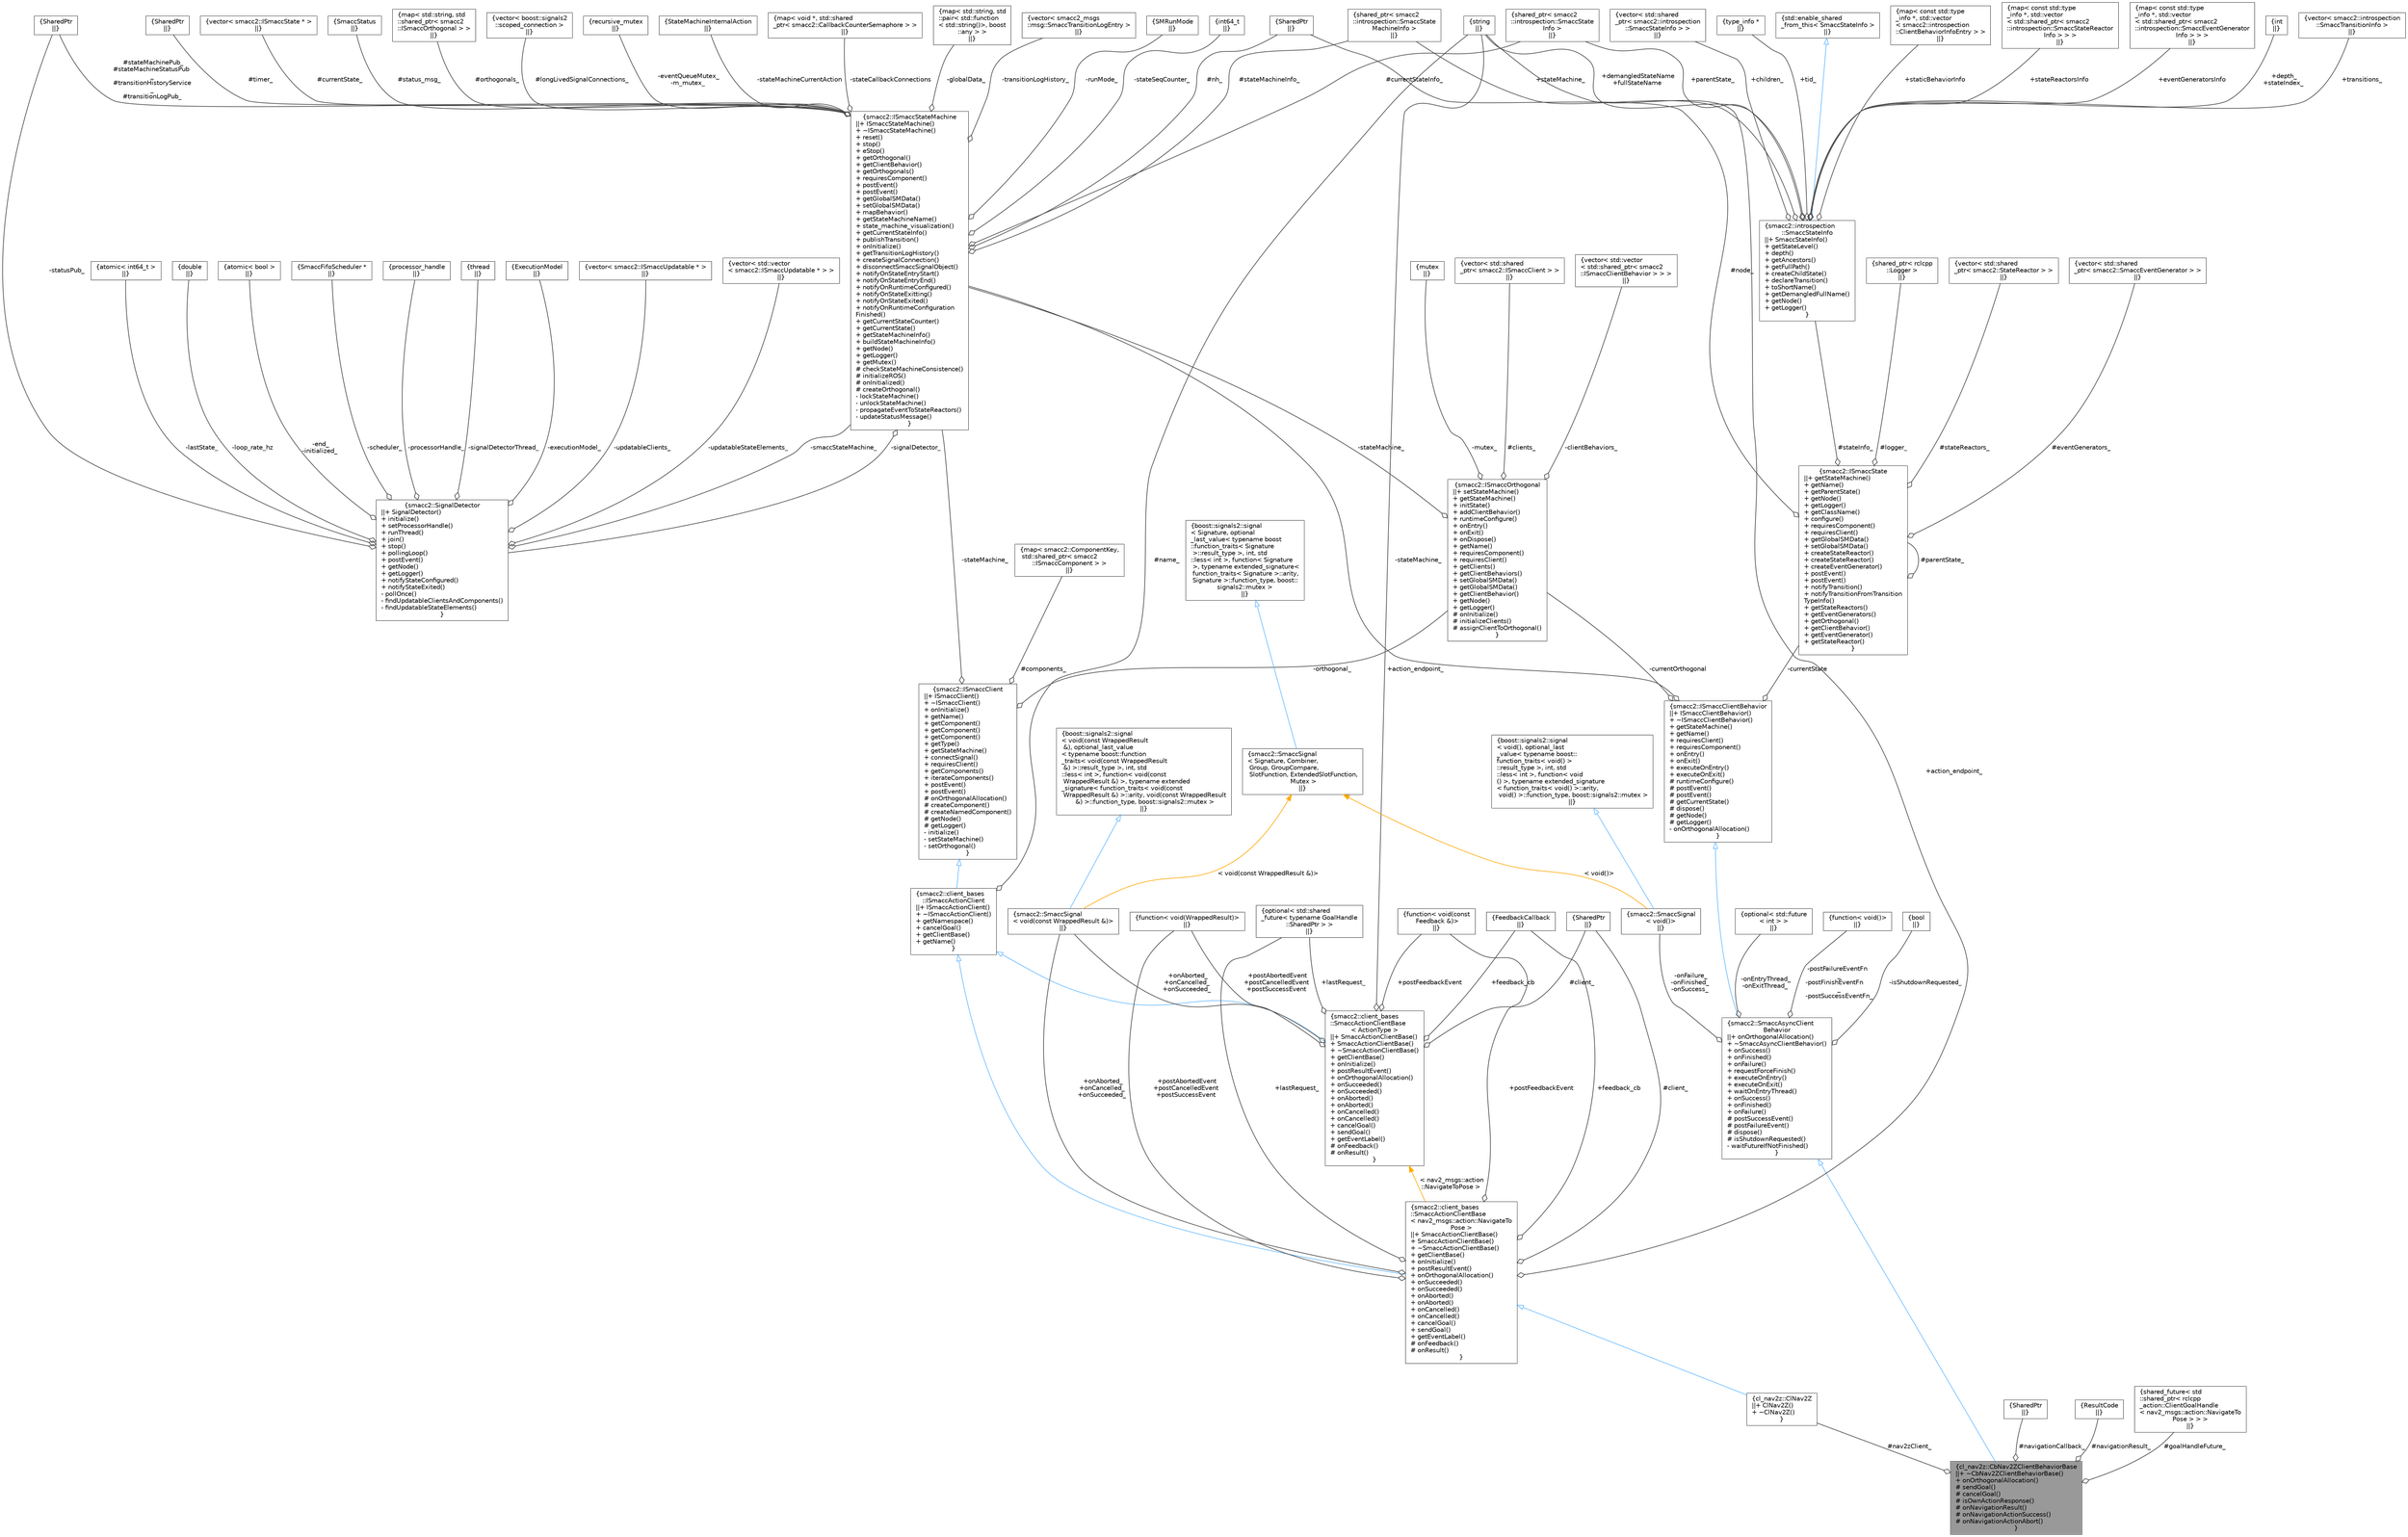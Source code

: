 digraph "cl_nav2z::CbNav2ZClientBehaviorBase"
{
 // LATEX_PDF_SIZE
  bgcolor="transparent";
  edge [fontname=Helvetica,fontsize=10,labelfontname=Helvetica,labelfontsize=10];
  node [fontname=Helvetica,fontsize=10,shape=box,height=0.2,width=0.4];
  Node1 [label="{cl_nav2z::CbNav2ZClientBehaviorBase\n||+ ~CbNav2ZClientBehaviorBase()\l+ onOrthogonalAllocation()\l# sendGoal()\l# cancelGoal()\l# isOwnActionResponse()\l# onNavigationResult()\l# onNavigationActionSuccess()\l# onNavigationActionAbort()\l}",height=0.2,width=0.4,color="gray40", fillcolor="grey60", style="filled", fontcolor="black",tooltip=" "];
  Node2 -> Node1 [dir="back",color="steelblue1",style="solid",arrowtail="onormal"];
  Node2 [label="{smacc2::SmaccAsyncClient\lBehavior\n||+ onOrthogonalAllocation()\l+ ~SmaccAsyncClientBehavior()\l+ onSuccess()\l+ onFinished()\l+ onFailure()\l+ requestForceFinish()\l+ executeOnEntry()\l+ executeOnExit()\l+ waitOnEntryThread()\l+ onSuccess()\l+ onFinished()\l+ onFailure()\l# postSuccessEvent()\l# postFailureEvent()\l# dispose()\l# isShutdownRequested()\l- waitFutureIfNotFinished()\l}",height=0.2,width=0.4,color="gray40", fillcolor="white", style="filled",URL="$classsmacc2_1_1SmaccAsyncClientBehavior.html",tooltip=" "];
  Node3 -> Node2 [dir="back",color="steelblue1",style="solid",arrowtail="onormal"];
  Node3 [label="{smacc2::ISmaccClientBehavior\n||+ ISmaccClientBehavior()\l+ ~ISmaccClientBehavior()\l+ getStateMachine()\l+ getName()\l+ requiresClient()\l+ requiresComponent()\l+ onEntry()\l+ onExit()\l+ executeOnEntry()\l+ executeOnExit()\l# runtimeConfigure()\l# postEvent()\l# postEvent()\l# getCurrentState()\l# dispose()\l# getNode()\l# getLogger()\l- onOrthogonalAllocation()\l}",height=0.2,width=0.4,color="gray40", fillcolor="white", style="filled",URL="$classsmacc2_1_1ISmaccClientBehavior.html",tooltip=" "];
  Node4 -> Node3 [color="grey25",style="solid",label=" -stateMachine_" ,arrowhead="odiamond"];
  Node4 [label="{smacc2::ISmaccStateMachine\n||+ ISmaccStateMachine()\l+ ~ISmaccStateMachine()\l+ reset()\l+ stop()\l+ eStop()\l+ getOrthogonal()\l+ getClientBehavior()\l+ getOrthogonals()\l+ requiresComponent()\l+ postEvent()\l+ postEvent()\l+ getGlobalSMData()\l+ setGlobalSMData()\l+ mapBehavior()\l+ getStateMachineName()\l+ state_machine_visualization()\l+ getCurrentStateInfo()\l+ publishTransition()\l+ onInitialize()\l+ getTransitionLogHistory()\l+ createSignalConnection()\l+ disconnectSmaccSignalObject()\l+ notifyOnStateEntryStart()\l+ notifyOnStateEntryEnd()\l+ notifyOnRuntimeConfigured()\l+ notifyOnStateExitting()\l+ notifyOnStateExited()\l+ notifyOnRuntimeConfiguration\lFinished()\l+ getCurrentStateCounter()\l+ getCurrentState()\l+ getStateMachineInfo()\l+ buildStateMachineInfo()\l+ getNode()\l+ getLogger()\l+ getMutex()\l# checkStateMachineConsistence()\l# initializeROS()\l# onInitialized()\l# createOrthogonal()\l- lockStateMachine()\l- unlockStateMachine()\l- propagateEventToStateReactors()\l- updateStatusMessage()\l}",height=0.2,width=0.4,color="gray40", fillcolor="white", style="filled",URL="$classsmacc2_1_1ISmaccStateMachine.html",tooltip=" "];
  Node5 -> Node4 [color="grey25",style="solid",label=" #nh_" ,arrowhead="odiamond"];
  Node5 [label="{SharedPtr\n||}",height=0.2,width=0.4,color="gray40", fillcolor="white", style="filled",tooltip=" "];
  Node6 -> Node4 [color="grey25",style="solid",label=" #timer_" ,arrowhead="odiamond"];
  Node6 [label="{SharedPtr\n||}",height=0.2,width=0.4,color="gray40", fillcolor="white", style="filled",tooltip=" "];
  Node7 -> Node4 [color="grey25",style="solid",label=" #stateMachinePub_\n#stateMachineStatusPub\l_\n#transitionHistoryService\l_\n#transitionLogPub_" ,arrowhead="odiamond"];
  Node7 [label="{SharedPtr\n||}",height=0.2,width=0.4,color="gray40", fillcolor="white", style="filled",tooltip=" "];
  Node8 -> Node4 [color="grey25",style="solid",label=" #currentState_" ,arrowhead="odiamond"];
  Node8 [label="{vector\< smacc2::ISmaccState * \>\n||}",height=0.2,width=0.4,color="gray40", fillcolor="white", style="filled",tooltip=" "];
  Node9 -> Node4 [color="grey25",style="solid",label=" #currentStateInfo_" ,arrowhead="odiamond"];
  Node9 [label="{shared_ptr\< smacc2\l::introspection::SmaccState\lInfo \>\n||}",height=0.2,width=0.4,color="gray40", fillcolor="white", style="filled",tooltip=" "];
  Node10 -> Node4 [color="grey25",style="solid",label=" #status_msg_" ,arrowhead="odiamond"];
  Node10 [label="{SmaccStatus\n||}",height=0.2,width=0.4,color="gray40", fillcolor="white", style="filled",tooltip=" "];
  Node11 -> Node4 [color="grey25",style="solid",label=" #orthogonals_" ,arrowhead="odiamond"];
  Node11 [label="{map\< std::string, std\l::shared_ptr\< smacc2\l::ISmaccOrthogonal \> \>\n||}",height=0.2,width=0.4,color="gray40", fillcolor="white", style="filled",tooltip=" "];
  Node12 -> Node4 [color="grey25",style="solid",label=" #longLivedSignalConnections_" ,arrowhead="odiamond"];
  Node12 [label="{vector\< boost::signals2\l::scoped_connection \>\n||}",height=0.2,width=0.4,color="gray40", fillcolor="white", style="filled",tooltip=" "];
  Node13 -> Node4 [color="grey25",style="solid",label=" #stateMachineInfo_" ,arrowhead="odiamond"];
  Node13 [label="{shared_ptr\< smacc2\l::introspection::SmaccState\lMachineInfo \>\n||}",height=0.2,width=0.4,color="gray40", fillcolor="white", style="filled",tooltip=" "];
  Node14 -> Node4 [color="grey25",style="solid",label=" -eventQueueMutex_\n-m_mutex_" ,arrowhead="odiamond"];
  Node14 [label="{recursive_mutex\n||}",height=0.2,width=0.4,color="gray40", fillcolor="white", style="filled",tooltip=" "];
  Node15 -> Node4 [color="grey25",style="solid",label=" -stateMachineCurrentAction" ,arrowhead="odiamond"];
  Node15 [label="{StateMachineInternalAction\n||}",height=0.2,width=0.4,color="gray40", fillcolor="white", style="filled",tooltip=" "];
  Node16 -> Node4 [color="grey25",style="solid",label=" -stateCallbackConnections" ,arrowhead="odiamond"];
  Node16 [label="{map\< void *, std::shared\l_ptr\< smacc2::CallbackCounterSemaphore \> \>\n||}",height=0.2,width=0.4,color="gray40", fillcolor="white", style="filled",tooltip=" "];
  Node17 -> Node4 [color="grey25",style="solid",label=" -globalData_" ,arrowhead="odiamond"];
  Node17 [label="{map\< std::string, std\l::pair\< std::function\l\< std::string()\>, boost\l::any \> \>\n||}",height=0.2,width=0.4,color="gray40", fillcolor="white", style="filled",tooltip=" "];
  Node18 -> Node4 [color="grey25",style="solid",label=" -transitionLogHistory_" ,arrowhead="odiamond"];
  Node18 [label="{vector\< smacc2_msgs\l::msg::SmaccTransitionLogEntry \>\n||}",height=0.2,width=0.4,color="gray40", fillcolor="white", style="filled",tooltip=" "];
  Node19 -> Node4 [color="grey25",style="solid",label=" -runMode_" ,arrowhead="odiamond"];
  Node19 [label="{SMRunMode\n||}",height=0.2,width=0.4,color="gray40", fillcolor="white", style="filled",tooltip=" "];
  Node20 -> Node4 [color="grey25",style="solid",label=" -signalDetector_" ,arrowhead="odiamond"];
  Node20 [label="{smacc2::SignalDetector\n||+ SignalDetector()\l+ initialize()\l+ setProcessorHandle()\l+ runThread()\l+ join()\l+ stop()\l+ pollingLoop()\l+ postEvent()\l+ getNode()\l+ getLogger()\l+ notifyStateConfigured()\l+ notifyStateExited()\l- pollOnce()\l- findUpdatableClientsAndComponents()\l- findUpdatableStateElements()\l}",height=0.2,width=0.4,color="gray40", fillcolor="white", style="filled",URL="$classsmacc2_1_1SignalDetector.html",tooltip=" "];
  Node4 -> Node20 [color="grey25",style="solid",label=" -smaccStateMachine_" ,arrowhead="odiamond"];
  Node21 -> Node20 [color="grey25",style="solid",label=" -updatableClients_" ,arrowhead="odiamond"];
  Node21 [label="{vector\< smacc2::ISmaccUpdatable * \>\n||}",height=0.2,width=0.4,color="gray40", fillcolor="white", style="filled",tooltip=" "];
  Node22 -> Node20 [color="grey25",style="solid",label=" -updatableStateElements_" ,arrowhead="odiamond"];
  Node22 [label="{vector\< std::vector\l\< smacc2::ISmaccUpdatable * \> \>\n||}",height=0.2,width=0.4,color="gray40", fillcolor="white", style="filled",tooltip=" "];
  Node23 -> Node20 [color="grey25",style="solid",label=" -lastState_" ,arrowhead="odiamond"];
  Node23 [label="{atomic\< int64_t \>\n||}",height=0.2,width=0.4,color="gray40", fillcolor="white", style="filled",tooltip=" "];
  Node24 -> Node20 [color="grey25",style="solid",label=" -loop_rate_hz" ,arrowhead="odiamond"];
  Node24 [label="{double\n||}",height=0.2,width=0.4,color="gray40", fillcolor="white", style="filled",tooltip=" "];
  Node25 -> Node20 [color="grey25",style="solid",label=" -end_\n-initialized_" ,arrowhead="odiamond"];
  Node25 [label="{atomic\< bool \>\n||}",height=0.2,width=0.4,color="gray40", fillcolor="white", style="filled",tooltip=" "];
  Node7 -> Node20 [color="grey25",style="solid",label=" -statusPub_" ,arrowhead="odiamond"];
  Node26 -> Node20 [color="grey25",style="solid",label=" -scheduler_" ,arrowhead="odiamond"];
  Node26 [label="{SmaccFifoScheduler *\n||}",height=0.2,width=0.4,color="gray40", fillcolor="white", style="filled",tooltip=" "];
  Node27 -> Node20 [color="grey25",style="solid",label=" -processorHandle_" ,arrowhead="odiamond"];
  Node27 [label="{processor_handle\n||}",height=0.2,width=0.4,color="gray40", fillcolor="white", style="filled",tooltip=" "];
  Node28 -> Node20 [color="grey25",style="solid",label=" -signalDetectorThread_" ,arrowhead="odiamond"];
  Node28 [label="{thread\n||}",height=0.2,width=0.4,color="gray40", fillcolor="white", style="filled",tooltip=" "];
  Node29 -> Node20 [color="grey25",style="solid",label=" -executionModel_" ,arrowhead="odiamond"];
  Node29 [label="{ExecutionModel\n||}",height=0.2,width=0.4,color="gray40", fillcolor="white", style="filled",tooltip=" "];
  Node30 -> Node4 [color="grey25",style="solid",label=" -stateSeqCounter_" ,arrowhead="odiamond"];
  Node30 [label="{int64_t\n||}",height=0.2,width=0.4,color="gray40", fillcolor="white", style="filled",tooltip=" "];
  Node31 -> Node3 [color="grey25",style="solid",label=" -currentState" ,arrowhead="odiamond"];
  Node31 [label="{smacc2::ISmaccState\n||+ getStateMachine()\l+ getName()\l+ getParentState()\l+ getNode()\l+ getLogger()\l+ getClassName()\l+ configure()\l+ requiresComponent()\l+ requiresClient()\l+ getGlobalSMData()\l+ setGlobalSMData()\l+ createStateReactor()\l+ createStateReactor()\l+ createEventGenerator()\l+ postEvent()\l+ postEvent()\l+ notifyTransition()\l+ notifyTransitionFromTransition\lTypeInfo()\l+ getStateReactors()\l+ getEventGenerators()\l+ getOrthogonal()\l+ getClientBehavior()\l+ getEventGenerator()\l+ getStateReactor()\l}",height=0.2,width=0.4,color="gray40", fillcolor="white", style="filled",URL="$classsmacc2_1_1ISmaccState.html",tooltip=" "];
  Node5 -> Node31 [color="grey25",style="solid",label=" #node_" ,arrowhead="odiamond"];
  Node32 -> Node31 [color="grey25",style="solid",label=" #logger_" ,arrowhead="odiamond"];
  Node32 [label="{shared_ptr\< rclcpp\l::Logger \>\n||}",height=0.2,width=0.4,color="gray40", fillcolor="white", style="filled",tooltip=" "];
  Node33 -> Node31 [color="grey25",style="solid",label=" #stateReactors_" ,arrowhead="odiamond"];
  Node33 [label="{vector\< std::shared\l_ptr\< smacc2::StateReactor \> \>\n||}",height=0.2,width=0.4,color="gray40", fillcolor="white", style="filled",tooltip=" "];
  Node34 -> Node31 [color="grey25",style="solid",label=" #eventGenerators_" ,arrowhead="odiamond"];
  Node34 [label="{vector\< std::shared\l_ptr\< smacc2::SmaccEventGenerator \> \>\n||}",height=0.2,width=0.4,color="gray40", fillcolor="white", style="filled",tooltip=" "];
  Node31 -> Node31 [color="grey25",style="solid",label=" #parentState_" ,arrowhead="odiamond"];
  Node35 -> Node31 [color="grey25",style="solid",label=" #stateInfo_" ,arrowhead="odiamond"];
  Node35 [label="{smacc2::introspection\l::SmaccStateInfo\n||+ SmaccStateInfo()\l+ getStateLevel()\l+ depth()\l+ getAncestors()\l+ getFullPath()\l+ createChildState()\l+ declareTransition()\l+ toShortName()\l+ getDemangledFullName()\l+ getNode()\l+ getLogger()\l}",height=0.2,width=0.4,color="gray40", fillcolor="white", style="filled",URL="$classsmacc2_1_1introspection_1_1SmaccStateInfo.html",tooltip=" "];
  Node36 -> Node35 [dir="back",color="steelblue1",style="solid",arrowtail="onormal"];
  Node36 [label="{std::enable_shared\l_from_this\< SmaccStateInfo \>\n||}",height=0.2,width=0.4,color="gray40", fillcolor="white", style="filled",tooltip=" "];
  Node37 -> Node35 [color="grey25",style="solid",label=" +staticBehaviorInfo" ,arrowhead="odiamond"];
  Node37 [label="{map\< const std::type\l_info *, std::vector\l\< smacc2::introspection\l::ClientBehaviorInfoEntry \> \>\n||}",height=0.2,width=0.4,color="gray40", fillcolor="white", style="filled",tooltip=" "];
  Node38 -> Node35 [color="grey25",style="solid",label=" +stateReactorsInfo" ,arrowhead="odiamond"];
  Node38 [label="{map\< const std::type\l_info *, std::vector\l\< std::shared_ptr\< smacc2\l::introspection::SmaccStateReactor\lInfo \> \> \>\n||}",height=0.2,width=0.4,color="gray40", fillcolor="white", style="filled",tooltip=" "];
  Node39 -> Node35 [color="grey25",style="solid",label=" +eventGeneratorsInfo" ,arrowhead="odiamond"];
  Node39 [label="{map\< const std::type\l_info *, std::vector\l\< std::shared_ptr\< smacc2\l::introspection::SmaccEventGenerator\lInfo \> \> \>\n||}",height=0.2,width=0.4,color="gray40", fillcolor="white", style="filled",tooltip=" "];
  Node40 -> Node35 [color="grey25",style="solid",label=" +depth_\n+stateIndex_" ,arrowhead="odiamond"];
  Node40 [label="{int\n||}",height=0.2,width=0.4,color="gray40", fillcolor="white", style="filled",tooltip=" "];
  Node41 -> Node35 [color="grey25",style="solid",label=" +demangledStateName\n+fullStateName" ,arrowhead="odiamond"];
  Node41 [label="{string\n||}",height=0.2,width=0.4,color="gray40", fillcolor="white", style="filled",tooltip=" "];
  Node13 -> Node35 [color="grey25",style="solid",label=" +stateMachine_" ,arrowhead="odiamond"];
  Node9 -> Node35 [color="grey25",style="solid",label=" +parentState_" ,arrowhead="odiamond"];
  Node42 -> Node35 [color="grey25",style="solid",label=" +transitions_" ,arrowhead="odiamond"];
  Node42 [label="{vector\< smacc2::introspection\l::SmaccTransitionInfo \>\n||}",height=0.2,width=0.4,color="gray40", fillcolor="white", style="filled",tooltip=" "];
  Node43 -> Node35 [color="grey25",style="solid",label=" +children_" ,arrowhead="odiamond"];
  Node43 [label="{vector\< std::shared\l_ptr\< smacc2::introspection\l::SmaccStateInfo \> \>\n||}",height=0.2,width=0.4,color="gray40", fillcolor="white", style="filled",tooltip=" "];
  Node44 -> Node35 [color="grey25",style="solid",label=" +tid_" ,arrowhead="odiamond"];
  Node44 [label="{type_info *\n||}",height=0.2,width=0.4,color="gray40", fillcolor="white", style="filled",tooltip=" "];
  Node45 -> Node3 [color="grey25",style="solid",label=" -currentOrthogonal" ,arrowhead="odiamond"];
  Node45 [label="{smacc2::ISmaccOrthogonal\n||+ setStateMachine()\l+ getStateMachine()\l+ initState()\l+ addClientBehavior()\l+ runtimeConfigure()\l+ onEntry()\l+ onExit()\l+ onDispose()\l+ getName()\l+ requiresComponent()\l+ requiresClient()\l+ getClients()\l+ getClientBehaviors()\l+ setGlobalSMData()\l+ getGlobalSMData()\l+ getClientBehavior()\l+ getNode()\l+ getLogger()\l# onInitialize()\l# initializeClients()\l# assignClientToOrthogonal()\l}",height=0.2,width=0.4,color="gray40", fillcolor="white", style="filled",URL="$classsmacc2_1_1ISmaccOrthogonal.html",tooltip=" "];
  Node46 -> Node45 [color="grey25",style="solid",label=" #clients_" ,arrowhead="odiamond"];
  Node46 [label="{vector\< std::shared\l_ptr\< smacc2::ISmaccClient \> \>\n||}",height=0.2,width=0.4,color="gray40", fillcolor="white", style="filled",tooltip=" "];
  Node4 -> Node45 [color="grey25",style="solid",label=" -stateMachine_" ,arrowhead="odiamond"];
  Node47 -> Node45 [color="grey25",style="solid",label=" -clientBehaviors_" ,arrowhead="odiamond"];
  Node47 [label="{vector\< std::vector\l\< std::shared_ptr\< smacc2\l::ISmaccClientBehavior \> \> \>\n||}",height=0.2,width=0.4,color="gray40", fillcolor="white", style="filled",tooltip=" "];
  Node48 -> Node45 [color="grey25",style="solid",label=" -mutex_" ,arrowhead="odiamond"];
  Node48 [label="{mutex\n||}",height=0.2,width=0.4,color="gray40", fillcolor="white", style="filled",tooltip=" "];
  Node49 -> Node2 [color="grey25",style="solid",label=" -onEntryThread_\n-onExitThread_" ,arrowhead="odiamond"];
  Node49 [label="{optional\< std::future\l\< int \> \>\n||}",height=0.2,width=0.4,color="gray40", fillcolor="white", style="filled",tooltip=" "];
  Node50 -> Node2 [color="grey25",style="solid",label=" -postFailureEventFn\l_\n-postFinishEventFn\l_\n-postSuccessEventFn_" ,arrowhead="odiamond"];
  Node50 [label="{function\< void()\>\n||}",height=0.2,width=0.4,color="gray40", fillcolor="white", style="filled",tooltip=" "];
  Node51 -> Node2 [color="grey25",style="solid",label=" -onFailure_\n-onFinished_\n-onSuccess_" ,arrowhead="odiamond"];
  Node51 [label="{smacc2::SmaccSignal\l\< void()\>\n||}",height=0.2,width=0.4,color="gray40", fillcolor="white", style="filled",URL="$classsmacc2_1_1SmaccSignal.html",tooltip=" "];
  Node52 -> Node51 [dir="back",color="steelblue1",style="solid",arrowtail="onormal"];
  Node52 [label="{boost::signals2::signal\l\< void(), optional_last\l_value\< typename boost::\lfunction_traits\< void() \>\l::result_type \>, int, std\l::less\< int \>, function\< void\l() \>, typename extended_signature\l\< function_traits\< void() \>::arity,\l void() \>::function_type, boost::signals2::mutex \>\n||}",height=0.2,width=0.4,color="gray40", fillcolor="white", style="filled",tooltip=" "];
  Node53 -> Node51 [dir="back",color="orange",style="solid",label=" \< void()\>" ];
  Node53 [label="{smacc2::SmaccSignal\l\< Signature, Combiner,\l Group, GroupCompare,\l SlotFunction, ExtendedSlotFunction,\l Mutex \>\n||}",height=0.2,width=0.4,color="gray40", fillcolor="white", style="filled",URL="$classsmacc2_1_1SmaccSignal.html",tooltip=" "];
  Node54 -> Node53 [dir="back",color="steelblue1",style="solid",arrowtail="onormal"];
  Node54 [label="{boost::signals2::signal\l\< Signature, optional\l_last_value\< typename boost\l::function_traits\< Signature\l \>::result_type \>, int, std\l::less\< int \>, function\< Signature\l \>, typename extended_signature\<\l function_traits\< Signature \>::arity,\l Signature \>::function_type, boost::\lsignals2::mutex \>\n||}",height=0.2,width=0.4,color="gray40", fillcolor="white", style="filled",tooltip=" "];
  Node55 -> Node2 [color="grey25",style="solid",label=" -isShutdownRequested_" ,arrowhead="odiamond"];
  Node55 [label="{bool\n||}",height=0.2,width=0.4,color="gray40", fillcolor="white", style="filled",URL="$classbool.html",tooltip=" "];
  Node56 -> Node1 [color="grey25",style="solid",label=" #nav2zClient_" ,arrowhead="odiamond"];
  Node56 [label="{cl_nav2z::ClNav2Z\n||+ ClNav2Z()\l+ ~ClNav2Z()\l}",height=0.2,width=0.4,color="gray40", fillcolor="white", style="filled",URL="$classcl__nav2z_1_1ClNav2Z.html",tooltip=" "];
  Node57 -> Node56 [dir="back",color="steelblue1",style="solid",arrowtail="onormal"];
  Node57 [label="{smacc2::client_bases\l::SmaccActionClientBase\l\< nav2_msgs::action::NavigateTo\lPose \>\n||+ SmaccActionClientBase()\l+ SmaccActionClientBase()\l+ ~SmaccActionClientBase()\l+ getClientBase()\l+ onInitialize()\l+ postResultEvent()\l+ onOrthogonalAllocation()\l+ onSucceeded()\l+ onSucceeded()\l+ onAborted()\l+ onAborted()\l+ onCancelled()\l+ onCancelled()\l+ cancelGoal()\l+ sendGoal()\l+ getEventLabel()\l# onFeedback()\l# onResult()\l}",height=0.2,width=0.4,color="gray40", fillcolor="white", style="filled",URL="$classsmacc2_1_1client__bases_1_1SmaccActionClientBase.html",tooltip=" "];
  Node58 -> Node57 [dir="back",color="steelblue1",style="solid",arrowtail="onormal"];
  Node58 [label="{smacc2::client_bases\l::ISmaccActionClient\n||+ ISmaccActionClient()\l+ ~ISmaccActionClient()\l+ getNamespace()\l+ cancelGoal()\l+ getClientBase()\l+ getName()\l}",height=0.2,width=0.4,color="gray40", fillcolor="white", style="filled",URL="$classsmacc2_1_1client__bases_1_1ISmaccActionClient.html",tooltip=" "];
  Node59 -> Node58 [dir="back",color="steelblue1",style="solid",arrowtail="onormal"];
  Node59 [label="{smacc2::ISmaccClient\n||+ ISmaccClient()\l+ ~ISmaccClient()\l+ onInitialize()\l+ getName()\l+ getComponent()\l+ getComponent()\l+ getComponent()\l+ getType()\l+ getStateMachine()\l+ connectSignal()\l+ requiresClient()\l+ getComponents()\l+ iterateComponents()\l+ postEvent()\l+ postEvent()\l# onOrthogonalAllocation()\l# createComponent()\l# createNamedComponent()\l# getNode()\l# getLogger()\l- initialize()\l- setStateMachine()\l- setOrthogonal()\l}",height=0.2,width=0.4,color="gray40", fillcolor="white", style="filled",URL="$classsmacc2_1_1ISmaccClient.html",tooltip=" "];
  Node60 -> Node59 [color="grey25",style="solid",label=" #components_" ,arrowhead="odiamond"];
  Node60 [label="{map\< smacc2::ComponentKey,\l std::shared_ptr\< smacc2\l::ISmaccComponent \> \>\n||}",height=0.2,width=0.4,color="gray40", fillcolor="white", style="filled",tooltip=" "];
  Node4 -> Node59 [color="grey25",style="solid",label=" -stateMachine_" ,arrowhead="odiamond"];
  Node45 -> Node59 [color="grey25",style="solid",label=" -orthogonal_" ,arrowhead="odiamond"];
  Node41 -> Node58 [color="grey25",style="solid",label=" #name_" ,arrowhead="odiamond"];
  Node41 -> Node57 [color="grey25",style="solid",label=" +action_endpoint_" ,arrowhead="odiamond"];
  Node61 -> Node57 [color="grey25",style="solid",label=" +lastRequest_" ,arrowhead="odiamond"];
  Node61 [label="{optional\< std::shared\l_future\< typename GoalHandle\l::SharedPtr \> \>\n||}",height=0.2,width=0.4,color="gray40", fillcolor="white", style="filled",tooltip=" "];
  Node62 -> Node57 [color="grey25",style="solid",label=" +onAborted_\n+onCancelled_\n+onSucceeded_" ,arrowhead="odiamond"];
  Node62 [label="{smacc2::SmaccSignal\l\< void(const WrappedResult &)\>\n||}",height=0.2,width=0.4,color="gray40", fillcolor="white", style="filled",URL="$classsmacc2_1_1SmaccSignal.html",tooltip=" "];
  Node63 -> Node62 [dir="back",color="steelblue1",style="solid",arrowtail="onormal"];
  Node63 [label="{boost::signals2::signal\l\< void(const WrappedResult\l &), optional_last_value\l\< typename boost::function\l_traits\< void(const WrappedResult\l &) \>::result_type \>, int, std\l::less\< int \>, function\< void(const\l WrappedResult &) \>, typename extended\l_signature\< function_traits\< void(const\l WrappedResult &) \>::arity, void(const WrappedResult\l &) \>::function_type, boost::signals2::mutex \>\n||}",height=0.2,width=0.4,color="gray40", fillcolor="white", style="filled",tooltip=" "];
  Node53 -> Node62 [dir="back",color="orange",style="solid",label=" \< void(const WrappedResult &)\>" ];
  Node64 -> Node57 [color="grey25",style="solid",label=" +postAbortedEvent\n+postCancelledEvent\n+postSuccessEvent" ,arrowhead="odiamond"];
  Node64 [label="{function\< void(WrappedResult)\>\n||}",height=0.2,width=0.4,color="gray40", fillcolor="white", style="filled",tooltip=" "];
  Node65 -> Node57 [color="grey25",style="solid",label=" +postFeedbackEvent" ,arrowhead="odiamond"];
  Node65 [label="{function\< void(const\l Feedback &)\>\n||}",height=0.2,width=0.4,color="gray40", fillcolor="white", style="filled",tooltip=" "];
  Node66 -> Node57 [color="grey25",style="solid",label=" +feedback_cb" ,arrowhead="odiamond"];
  Node66 [label="{FeedbackCallback\n||}",height=0.2,width=0.4,color="gray40", fillcolor="white", style="filled",tooltip=" "];
  Node67 -> Node57 [color="grey25",style="solid",label=" #client_" ,arrowhead="odiamond"];
  Node67 [label="{SharedPtr\n||}",height=0.2,width=0.4,color="gray40", fillcolor="white", style="filled",tooltip=" "];
  Node68 -> Node57 [dir="back",color="orange",style="solid",label=" \< nav2_msgs::action\l::NavigateToPose \>" ];
  Node68 [label="{smacc2::client_bases\l::SmaccActionClientBase\l\< ActionType \>\n||+ SmaccActionClientBase()\l+ SmaccActionClientBase()\l+ ~SmaccActionClientBase()\l+ getClientBase()\l+ onInitialize()\l+ postResultEvent()\l+ onOrthogonalAllocation()\l+ onSucceeded()\l+ onSucceeded()\l+ onAborted()\l+ onAborted()\l+ onCancelled()\l+ onCancelled()\l+ cancelGoal()\l+ sendGoal()\l+ getEventLabel()\l# onFeedback()\l# onResult()\l}",height=0.2,width=0.4,color="gray40", fillcolor="white", style="filled",URL="$classsmacc2_1_1client__bases_1_1SmaccActionClientBase.html",tooltip=" "];
  Node58 -> Node68 [dir="back",color="steelblue1",style="solid",arrowtail="onormal"];
  Node41 -> Node68 [color="grey25",style="solid",label=" +action_endpoint_" ,arrowhead="odiamond"];
  Node61 -> Node68 [color="grey25",style="solid",label=" +lastRequest_" ,arrowhead="odiamond"];
  Node62 -> Node68 [color="grey25",style="solid",label=" +onAborted_\n+onCancelled_\n+onSucceeded_" ,arrowhead="odiamond"];
  Node64 -> Node68 [color="grey25",style="solid",label=" +postAbortedEvent\n+postCancelledEvent\n+postSuccessEvent" ,arrowhead="odiamond"];
  Node65 -> Node68 [color="grey25",style="solid",label=" +postFeedbackEvent" ,arrowhead="odiamond"];
  Node66 -> Node68 [color="grey25",style="solid",label=" +feedback_cb" ,arrowhead="odiamond"];
  Node67 -> Node68 [color="grey25",style="solid",label=" #client_" ,arrowhead="odiamond"];
  Node69 -> Node1 [color="grey25",style="solid",label=" #navigationCallback_" ,arrowhead="odiamond"];
  Node69 [label="{SharedPtr\n||}",height=0.2,width=0.4,color="gray40", fillcolor="white", style="filled",tooltip=" "];
  Node70 -> Node1 [color="grey25",style="solid",label=" #navigationResult_" ,arrowhead="odiamond"];
  Node70 [label="{ResultCode\n||}",height=0.2,width=0.4,color="gray40", fillcolor="white", style="filled",tooltip=" "];
  Node71 -> Node1 [color="grey25",style="solid",label=" #goalHandleFuture_" ,arrowhead="odiamond"];
  Node71 [label="{shared_future\< std\l::shared_ptr\< rclcpp\l_action::ClientGoalHandle\l\< nav2_msgs::action::NavigateTo\lPose \> \> \>\n||}",height=0.2,width=0.4,color="gray40", fillcolor="white", style="filled",tooltip=" "];
}
